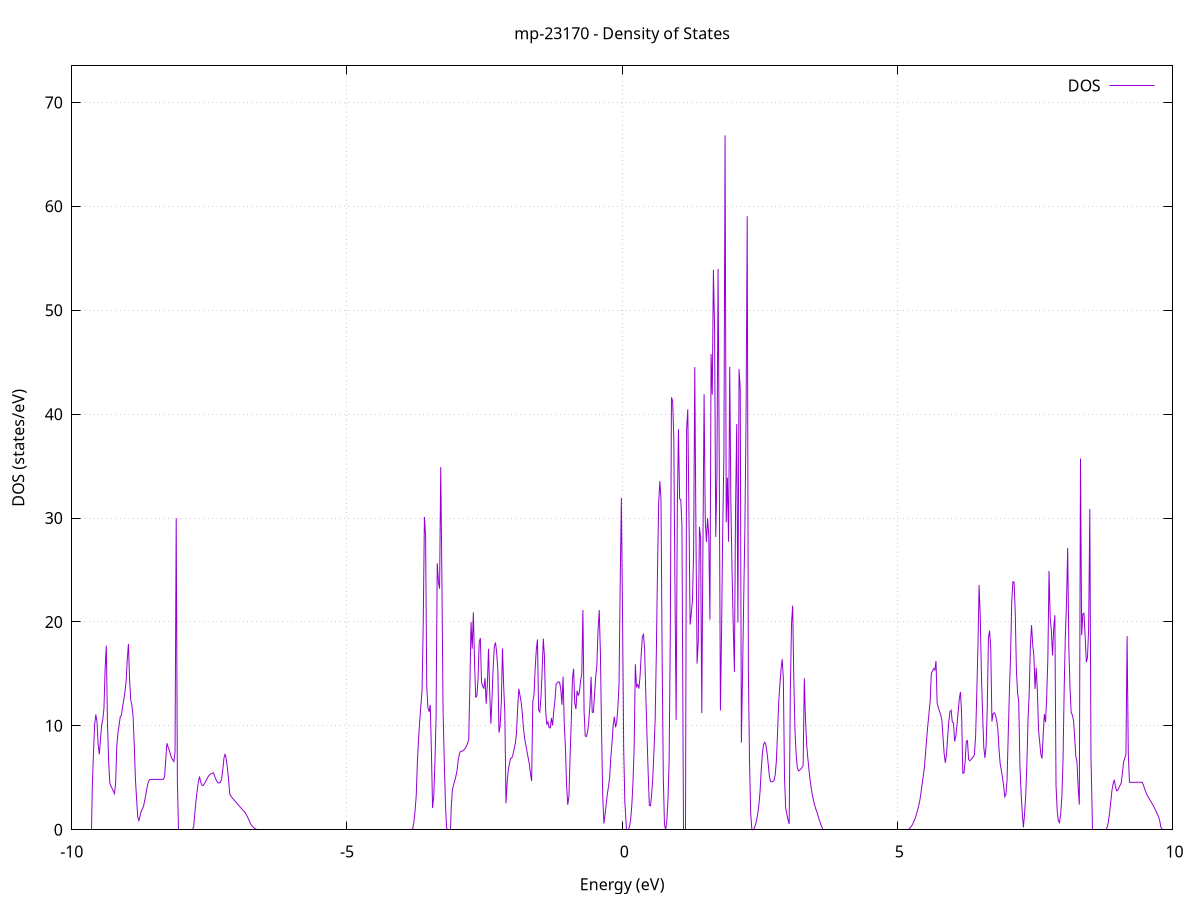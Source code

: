 set title 'mp-23170 - Density of States'
set xlabel 'Energy (eV)'
set ylabel 'DOS (states/eV)'
set grid
set xrange [-10:10]
set yrange [0:73.517]
set xzeroaxis lt -1
set terminal png size 800,600
set output 'mp-23170_dos_gnuplot.png'
plot '-' using 1:2 with lines title 'DOS'
-19.155600 0.000000
-19.134400 0.000000
-19.113200 0.000000
-19.092100 0.000000
-19.070900 0.000000
-19.049700 0.000000
-19.028500 0.000000
-19.007400 0.000000
-18.986200 0.000000
-18.965000 0.000000
-18.943800 0.000000
-18.922700 0.000000
-18.901500 0.000000
-18.880300 0.000000
-18.859200 0.000000
-18.838000 0.000000
-18.816800 0.000000
-18.795600 0.000000
-18.774500 0.000000
-18.753300 0.000000
-18.732100 0.000000
-18.710900 0.000000
-18.689800 0.000000
-18.668600 0.000000
-18.647400 0.000000
-18.626200 0.000000
-18.605100 0.000000
-18.583900 0.000000
-18.562700 0.000000
-18.541500 0.000000
-18.520400 0.000000
-18.499200 0.000000
-18.478000 0.000000
-18.456800 0.000000
-18.435700 0.000000
-18.414500 0.000000
-18.393300 0.000000
-18.372200 0.000000
-18.351000 0.000000
-18.329800 0.000000
-18.308600 0.000000
-18.287500 0.000000
-18.266300 0.000000
-18.245100 0.000000
-18.223900 0.000000
-18.202800 0.000000
-18.181600 0.000000
-18.160400 0.000000
-18.139200 0.000000
-18.118100 0.000000
-18.096900 0.000000
-18.075700 0.000000
-18.054500 0.000000
-18.033400 0.000000
-18.012200 0.000000
-17.991000 0.000000
-17.969800 0.000000
-17.948700 0.000000
-17.927500 0.000000
-17.906300 0.000000
-17.885100 0.000000
-17.864000 0.000000
-17.842800 0.000000
-17.821600 0.000000
-17.800500 0.000000
-17.779300 0.000000
-17.758100 0.000000
-17.736900 0.000000
-17.715800 0.000000
-17.694600 0.000000
-17.673400 0.000000
-17.652200 0.000000
-17.631100 0.000000
-17.609900 0.000000
-17.588700 0.000000
-17.567500 0.000000
-17.546400 0.000000
-17.525200 0.000000
-17.504000 0.000000
-17.482800 0.000000
-17.461700 0.000000
-17.440500 0.000000
-17.419300 0.000000
-17.398100 0.000000
-17.377000 0.000000
-17.355800 0.000000
-17.334600 0.000000
-17.313500 0.000000
-17.292300 0.000000
-17.271100 0.000000
-17.249900 0.000000
-17.228800 0.005100
-17.207600 0.728700
-17.186400 2.667600
-17.165200 6.157800
-17.144100 8.959600
-17.122900 11.165900
-17.101700 17.188000
-17.080500 20.614500
-17.059400 19.734300
-17.038200 21.020500
-17.017000 21.642400
-16.995800 18.885400
-16.974700 17.108200
-16.953500 14.864100
-16.932300 7.789000
-16.911100 0.000000
-16.890000 0.322000
-16.868800 6.120900
-16.847600 15.684900
-16.826400 11.981200
-16.805300 14.240600
-16.784100 17.369000
-16.762900 19.397500
-16.741800 29.722600
-16.720600 20.229300
-16.699400 16.485400
-16.678200 14.038400
-16.657100 11.126900
-16.635900 7.301400
-16.614700 3.598600
-16.593500 0.544100
-16.572400 0.000000
-16.551200 0.000000
-16.530000 0.000000
-16.508800 0.000000
-16.487700 0.000000
-16.466500 0.000000
-16.445300 0.000000
-16.424100 0.000000
-16.403000 0.000000
-16.381800 0.000000
-16.360600 0.000000
-16.339400 0.000000
-16.318300 0.000000
-16.297100 0.000000
-16.275900 0.000000
-16.254800 0.000000
-16.233600 0.000000
-16.212400 0.000000
-16.191200 0.000000
-16.170100 0.000000
-16.148900 0.000000
-16.127700 0.000000
-16.106500 0.000000
-16.085400 0.000000
-16.064200 0.000000
-16.043000 0.000000
-16.021800 0.000000
-16.000700 0.000000
-15.979500 0.000000
-15.958300 0.000000
-15.937100 0.000000
-15.916000 0.000000
-15.894800 1.993700
-15.873600 9.829900
-15.852400 12.937700
-15.831300 14.563500
-15.810100 16.438500
-15.788900 18.419500
-15.767800 20.143600
-15.746600 42.272600
-15.725400 16.391000
-15.704200 11.963400
-15.683100 10.829800
-15.661900 7.683600
-15.640700 1.196300
-15.619500 0.000000
-15.598400 0.000000
-15.577200 1.002300
-15.556000 10.057400
-15.534800 16.676300
-15.513700 14.180700
-15.492500 15.466300
-15.471300 15.937000
-15.450100 15.512300
-15.429000 15.932800
-15.407800 21.995400
-15.386600 12.914000
-15.365400 10.191900
-15.344300 9.419800
-15.323100 8.649200
-15.301900 7.879900
-15.280700 6.698700
-15.259600 5.238500
-15.238400 3.105800
-15.217200 0.000000
-15.196100 0.000000
-15.174900 0.000000
-15.153700 0.000000
-15.132500 0.000000
-15.111400 0.000000
-15.090200 0.000000
-15.069000 0.000000
-15.047800 0.000000
-15.026700 0.000000
-15.005500 0.000000
-14.984300 0.000000
-14.963100 0.000000
-14.942000 0.000000
-14.920800 0.000000
-14.899600 0.000000
-14.878400 0.000000
-14.857300 0.000000
-14.836100 0.000000
-14.814900 0.000000
-14.793700 0.024800
-14.772600 2.036000
-14.751400 8.907600
-14.730200 14.178100
-14.709100 16.213700
-14.687900 18.720400
-14.666700 21.827500
-14.645500 31.791700
-14.624400 33.794500
-14.603200 35.150100
-14.582000 24.695200
-14.560800 40.360100
-14.539700 45.640500
-14.518500 40.329900
-14.497300 36.654300
-14.476100 1.335600
-14.455000 35.326900
-14.433800 24.037200
-14.412600 33.170800
-14.391400 49.402400
-14.370300 54.677600
-14.349100 45.470100
-14.327900 48.509100
-14.306700 31.305900
-14.285600 23.870800
-14.264400 11.943800
-14.243200 6.086900
-14.222000 2.161100
-14.200900 0.033500
-14.179700 0.000000
-14.158500 0.000000
-14.137400 0.000000
-14.116200 0.000000
-14.095000 0.000000
-14.073800 0.000000
-14.052700 0.000000
-14.031500 0.000000
-14.010300 0.000000
-13.989100 0.000000
-13.968000 0.000000
-13.946800 0.000000
-13.925600 0.000000
-13.904400 0.000000
-13.883300 0.000000
-13.862100 0.000000
-13.840900 0.000000
-13.819700 0.000000
-13.798600 0.000000
-13.777400 0.000000
-13.756200 0.000000
-13.735000 0.000000
-13.713900 0.000000
-13.692700 0.000000
-13.671500 0.000000
-13.650400 0.000000
-13.629200 0.000000
-13.608000 0.000000
-13.586800 0.000000
-13.565700 0.000000
-13.544500 0.000000
-13.523300 0.000000
-13.502100 0.000000
-13.481000 0.000000
-13.459800 0.000000
-13.438600 0.000000
-13.417400 0.000000
-13.396300 0.000000
-13.375100 0.000000
-13.353900 0.000000
-13.332700 0.000000
-13.311600 0.000000
-13.290400 0.000000
-13.269200 0.000000
-13.248000 0.000000
-13.226900 0.000000
-13.205700 0.000000
-13.184500 0.000000
-13.163400 0.000000
-13.142200 0.000000
-13.121000 0.000000
-13.099800 0.000000
-13.078700 0.000000
-13.057500 0.000000
-13.036300 0.000000
-13.015100 0.000000
-12.994000 0.000000
-12.972800 0.000000
-12.951600 0.000000
-12.930400 0.000000
-12.909300 0.000000
-12.888100 0.000000
-12.866900 0.000000
-12.845700 0.000000
-12.824600 0.000000
-12.803400 0.000000
-12.782200 0.000000
-12.761000 0.000000
-12.739900 0.000000
-12.718700 0.000000
-12.697500 0.000000
-12.676300 0.000000
-12.655200 0.000000
-12.634000 0.000000
-12.612800 0.000000
-12.591700 0.000000
-12.570500 0.000000
-12.549300 0.000000
-12.528100 0.000000
-12.507000 0.000000
-12.485800 0.000000
-12.464600 0.000000
-12.443400 0.000000
-12.422300 0.000000
-12.401100 0.000000
-12.379900 0.000000
-12.358700 0.000000
-12.337600 0.000000
-12.316400 0.000000
-12.295200 0.000000
-12.274000 0.000000
-12.252900 0.000000
-12.231700 0.000000
-12.210500 0.000000
-12.189300 0.000000
-12.168200 0.000000
-12.147000 0.000000
-12.125800 0.000000
-12.104700 0.000000
-12.083500 0.000000
-12.062300 0.000000
-12.041100 0.000000
-12.020000 0.000000
-11.998800 0.000000
-11.977600 0.000000
-11.956400 0.000000
-11.935300 0.000000
-11.914100 0.000000
-11.892900 0.000000
-11.871700 0.000000
-11.850600 0.000000
-11.829400 0.000000
-11.808200 0.000000
-11.787000 0.000000
-11.765900 0.000000
-11.744700 0.000000
-11.723500 0.000000
-11.702300 0.000000
-11.681200 0.000000
-11.660000 0.000000
-11.638800 0.000000
-11.617600 0.000000
-11.596500 0.000000
-11.575300 0.000000
-11.554100 0.000000
-11.533000 0.000000
-11.511800 0.000000
-11.490600 0.000000
-11.469400 0.000000
-11.448300 0.000000
-11.427100 0.000000
-11.405900 0.000000
-11.384700 0.000000
-11.363600 0.000000
-11.342400 0.000000
-11.321200 0.000000
-11.300000 0.000000
-11.278900 0.000000
-11.257700 0.000000
-11.236500 0.000000
-11.215300 0.000000
-11.194200 0.000000
-11.173000 0.000000
-11.151800 0.000000
-11.130600 0.000000
-11.109500 0.000000
-11.088300 0.000000
-11.067100 0.000000
-11.046000 0.000000
-11.024800 0.000000
-11.003600 0.000000
-10.982400 0.000000
-10.961300 0.000000
-10.940100 0.000000
-10.918900 0.000000
-10.897700 0.000000
-10.876600 0.000000
-10.855400 0.000000
-10.834200 0.000000
-10.813000 0.000000
-10.791900 0.000000
-10.770700 0.000000
-10.749500 0.000000
-10.728300 0.000000
-10.707200 0.000000
-10.686000 0.000000
-10.664800 0.000000
-10.643600 0.000000
-10.622500 0.000000
-10.601300 0.000000
-10.580100 0.000000
-10.559000 0.000000
-10.537800 0.000000
-10.516600 0.000000
-10.495400 0.000000
-10.474300 0.000000
-10.453100 0.000000
-10.431900 0.000000
-10.410700 0.000000
-10.389600 0.000000
-10.368400 0.000000
-10.347200 0.000000
-10.326000 0.000000
-10.304900 0.000000
-10.283700 0.000000
-10.262500 0.000000
-10.241300 0.000000
-10.220200 0.000000
-10.199000 0.000000
-10.177800 0.000000
-10.156600 0.000000
-10.135500 0.000000
-10.114300 0.000000
-10.093100 0.000000
-10.071900 0.000000
-10.050800 0.000000
-10.029600 0.000000
-10.008400 0.000000
-9.987300 0.000000
-9.966100 0.000000
-9.944900 0.000000
-9.923700 0.000000
-9.902600 0.000000
-9.881400 0.000000
-9.860200 0.000000
-9.839000 0.000000
-9.817900 0.000000
-9.796700 0.000000
-9.775500 0.000000
-9.754300 0.000000
-9.733200 0.000000
-9.712000 0.000000
-9.690800 0.000000
-9.669600 0.000000
-9.648500 0.000000
-9.627300 4.116900
-9.606100 7.413000
-9.584900 10.102700
-9.563800 11.092200
-9.542600 10.440900
-9.521400 8.242000
-9.500300 7.256500
-9.479100 8.663600
-9.457900 10.085900
-9.436700 10.594000
-9.415600 11.702400
-9.394400 15.508000
-9.373200 17.724500
-9.352000 10.289500
-9.330900 6.647300
-9.309700 4.542700
-9.288500 4.205100
-9.267300 3.965400
-9.246200 3.725500
-9.225000 3.485100
-9.203800 4.440600
-9.182600 8.038700
-9.161500 9.328400
-9.140300 10.076200
-9.119100 10.866400
-9.097900 11.031200
-9.076800 11.865300
-9.055600 12.492000
-9.034400 13.269000
-9.013200 14.253200
-8.992100 16.366700
-8.970900 17.885700
-8.949700 14.444000
-8.928600 12.482700
-8.907400 11.963500
-8.886200 10.896500
-8.865000 8.130500
-8.843900 4.865500
-8.822700 2.954700
-8.801500 1.221500
-8.780300 0.873400
-8.759200 1.342700
-8.738000 1.788900
-8.716800 2.013300
-8.695600 2.292200
-8.674500 2.826200
-8.653300 3.432200
-8.632100 4.073400
-8.610900 4.578400
-8.589800 4.806400
-8.568600 4.845400
-8.547400 4.846200
-8.526200 4.847000
-8.505100 4.847700
-8.483900 4.848600
-8.462700 4.849400
-8.441600 4.850300
-8.420400 4.851100
-8.399200 4.852000
-8.378000 4.853000
-8.356900 4.853900
-8.335700 4.854900
-8.314500 5.082200
-8.293300 6.694100
-8.272200 8.327400
-8.251000 7.977100
-8.229800 7.657600
-8.208600 7.302300
-8.187500 6.903400
-8.166300 6.747900
-8.145100 6.569600
-8.123900 7.505700
-8.102800 29.978100
-8.081600 4.716400
-8.060400 0.000000
-8.039200 0.000000
-8.018100 0.000000
-7.996900 0.000000
-7.975700 0.000000
-7.954600 0.000000
-7.933400 0.000000
-7.912200 0.000000
-7.891000 0.000000
-7.869900 0.000000
-7.848700 0.000000
-7.827500 0.000000
-7.806300 0.000000
-7.785200 0.307200
-7.764000 1.657100
-7.742800 2.819800
-7.721600 3.795000
-7.700500 4.583000
-7.679300 5.120200
-7.658100 4.603100
-7.636900 4.311800
-7.615800 4.246200
-7.594600 4.397000
-7.573400 4.608400
-7.552200 4.824800
-7.531100 5.036900
-7.509900 5.205900
-7.488700 5.327900
-7.467500 5.402800
-7.446400 5.430600
-7.425200 5.489200
-7.404000 5.145300
-7.382900 4.862400
-7.361700 4.640500
-7.340500 4.495600
-7.319300 4.526800
-7.298200 4.561900
-7.277000 4.905100
-7.255800 5.817500
-7.234600 6.929600
-7.213500 7.299300
-7.192300 6.751300
-7.171100 5.894100
-7.149900 4.727700
-7.128800 3.424900
-7.107600 3.233400
-7.086400 3.082800
-7.065200 2.950700
-7.044100 2.819200
-7.022900 2.688300
-7.001700 2.558000
-6.980500 2.428400
-6.959400 2.299300
-6.938200 2.170900
-6.917000 2.043100
-6.895900 1.915900
-6.874700 1.789400
-6.853500 1.663400
-6.832300 1.482200
-6.811200 1.275400
-6.790000 1.046100
-6.768800 0.794400
-6.747600 0.529000
-6.726500 0.385900
-6.705300 0.265300
-6.684100 0.167300
-6.662900 0.091700
-6.641800 0.038700
-6.620600 0.008200
-6.599400 0.000000
-6.578200 0.000000
-6.557100 0.000000
-6.535900 0.000000
-6.514700 0.000000
-6.493500 0.000000
-6.472400 0.000000
-6.451200 0.000000
-6.430000 0.000000
-6.408800 0.000000
-6.387700 0.000000
-6.366500 0.000000
-6.345300 0.000000
-6.324200 0.000000
-6.303000 0.000000
-6.281800 0.000000
-6.260600 0.000000
-6.239500 0.000000
-6.218300 0.000000
-6.197100 0.000000
-6.175900 0.000000
-6.154800 0.000000
-6.133600 0.000000
-6.112400 0.000000
-6.091200 0.000000
-6.070100 0.000000
-6.048900 0.000000
-6.027700 0.000000
-6.006500 0.000000
-5.985400 0.000000
-5.964200 0.000000
-5.943000 0.000000
-5.921800 0.000000
-5.900700 0.000000
-5.879500 0.000000
-5.858300 0.000000
-5.837200 0.000000
-5.816000 0.000000
-5.794800 0.000000
-5.773600 0.000000
-5.752500 0.000000
-5.731300 0.000000
-5.710100 0.000000
-5.688900 0.000000
-5.667800 0.000000
-5.646600 0.000000
-5.625400 0.000000
-5.604200 0.000000
-5.583100 0.000000
-5.561900 0.000000
-5.540700 0.000000
-5.519500 0.000000
-5.498400 0.000000
-5.477200 0.000000
-5.456000 0.000000
-5.434800 0.000000
-5.413700 0.000000
-5.392500 0.000000
-5.371300 0.000000
-5.350200 0.000000
-5.329000 0.000000
-5.307800 0.000000
-5.286600 0.000000
-5.265500 0.000000
-5.244300 0.000000
-5.223100 0.000000
-5.201900 0.000000
-5.180800 0.000000
-5.159600 0.000000
-5.138400 0.000000
-5.117200 0.000000
-5.096100 0.000000
-5.074900 0.000000
-5.053700 0.000000
-5.032500 0.000000
-5.011400 0.000000
-4.990200 0.000000
-4.969000 0.000000
-4.947800 0.000000
-4.926700 0.000000
-4.905500 0.000000
-4.884300 0.000000
-4.863100 0.000000
-4.842000 0.000000
-4.820800 0.000000
-4.799600 0.000000
-4.778500 0.000000
-4.757300 0.000000
-4.736100 0.000000
-4.714900 0.000000
-4.693800 0.000000
-4.672600 0.000000
-4.651400 0.000000
-4.630200 0.000000
-4.609100 0.000000
-4.587900 0.000000
-4.566700 0.000000
-4.545500 0.000000
-4.524400 0.000000
-4.503200 0.000000
-4.482000 0.000000
-4.460800 0.000000
-4.439700 0.000000
-4.418500 0.000000
-4.397300 0.000000
-4.376100 0.000000
-4.355000 0.000000
-4.333800 0.000000
-4.312600 0.000000
-4.291500 0.000000
-4.270300 0.000000
-4.249100 0.000000
-4.227900 0.000000
-4.206800 0.000000
-4.185600 0.000000
-4.164400 0.000000
-4.143200 0.000000
-4.122100 0.000000
-4.100900 0.000000
-4.079700 0.000000
-4.058500 0.000000
-4.037400 0.000000
-4.016200 0.000000
-3.995000 0.000000
-3.973800 0.000000
-3.952700 0.000000
-3.931500 0.000000
-3.910300 0.000000
-3.889100 0.000000
-3.868000 0.000000
-3.846800 0.000000
-3.825600 0.000000
-3.804400 0.099400
-3.783300 0.786400
-3.762100 1.866700
-3.740900 3.327200
-3.719800 6.603800
-3.698600 8.791800
-3.677400 10.516200
-3.656200 11.991100
-3.635100 13.527300
-3.613900 19.991400
-3.592700 30.107400
-3.571500 28.298200
-3.550400 13.741800
-3.529200 11.740200
-3.508000 11.356200
-3.486800 12.023700
-3.465700 7.471100
-3.444500 2.102600
-3.423300 3.191800
-3.402100 6.394300
-3.381000 10.889600
-3.359800 25.649100
-3.338600 23.883900
-3.317400 23.198300
-3.296300 34.909400
-3.275100 24.104800
-3.253900 11.426400
-3.232800 6.779500
-3.211600 2.675200
-3.190400 0.189400
-3.169200 0.000000
-3.148100 0.000000
-3.126900 0.000000
-3.105700 2.123700
-3.084500 3.871700
-3.063400 4.299300
-3.042200 4.725400
-3.021000 5.150000
-2.999800 5.718700
-2.978700 6.686500
-2.957500 7.316000
-2.936300 7.550500
-2.915100 7.551300
-2.894000 7.596800
-2.872800 7.693700
-2.851600 7.842000
-2.830400 8.041900
-2.809300 8.293300
-2.788100 8.673000
-2.766900 13.804000
-2.745800 19.993300
-2.724600 17.422700
-2.703400 20.923500
-2.682200 16.117300
-2.661100 12.765300
-2.639900 12.860600
-2.618700 14.461400
-2.597500 18.068800
-2.576400 18.453600
-2.555200 14.220500
-2.534000 13.803500
-2.512800 13.625400
-2.491700 14.598200
-2.470500 12.134300
-2.449300 13.959100
-2.428100 17.410800
-2.407000 13.251500
-2.385800 10.213900
-2.364600 12.593600
-2.343400 15.661100
-2.322300 17.662200
-2.301100 18.023000
-2.279900 17.012300
-2.258700 15.365500
-2.237600 9.354600
-2.216400 10.006700
-2.195200 12.291200
-2.174100 17.456700
-2.152900 13.848700
-2.131700 11.247500
-2.110500 2.536000
-2.089400 4.549100
-2.068200 5.797800
-2.047000 6.392000
-2.025800 6.867700
-2.004700 6.907500
-1.983500 7.238100
-1.962300 7.780700
-1.941100 8.304100
-1.920000 9.310300
-1.898800 11.684200
-1.877600 13.557900
-1.856400 12.931200
-1.835300 12.298900
-1.814100 11.246100
-1.792900 9.750700
-1.771700 8.808500
-1.750600 8.163500
-1.729400 7.548500
-1.708200 6.941800
-1.687100 6.343400
-1.665900 5.411200
-1.644700 4.685100
-1.623500 12.316900
-1.602400 12.917500
-1.581200 15.446700
-1.560000 17.307000
-1.538800 18.309100
-1.517700 11.517500
-1.496500 11.335100
-1.475300 12.720100
-1.454100 15.223900
-1.433000 18.403500
-1.411800 16.708900
-1.390600 11.550700
-1.369400 10.134800
-1.348300 10.375600
-1.327100 9.841100
-1.305900 9.802300
-1.284700 10.751800
-1.263600 10.036300
-1.242400 11.398200
-1.221200 12.422700
-1.200000 14.005300
-1.178900 14.144200
-1.157700 14.235700
-1.136500 14.203700
-1.115400 13.535600
-1.094200 12.031500
-1.073000 14.737900
-1.051800 10.166800
-1.030700 7.882700
-1.009500 4.278900
-0.988300 2.398700
-0.967100 3.202600
-0.946000 7.047300
-0.924800 10.400100
-0.903600 14.485800
-0.882400 15.494800
-0.861300 12.205700
-0.840100 11.616400
-0.818900 13.382800
-0.797700 12.947400
-0.776600 13.189100
-0.755400 14.342100
-0.734200 14.939200
-0.713000 21.152000
-0.691900 11.424700
-0.670700 9.034500
-0.649500 8.974000
-0.628400 9.408800
-0.607200 10.338900
-0.586000 11.934600
-0.564800 14.720100
-0.543700 11.314300
-0.522500 11.297700
-0.501300 13.015200
-0.480100 14.724200
-0.459000 15.829200
-0.437800 19.225100
-0.416600 21.143000
-0.395400 17.145100
-0.374300 9.517500
-0.353100 3.265600
-0.331900 0.604900
-0.310700 1.454300
-0.289600 2.486500
-0.268400 3.444300
-0.247200 4.208000
-0.226000 5.099700
-0.204900 7.061500
-0.183700 8.403400
-0.162500 10.070700
-0.141400 10.879600
-0.120200 9.861800
-0.099000 10.368900
-0.077800 11.712900
-0.056700 14.041300
-0.035500 23.581000
-0.014300 31.946000
0.006900 20.840100
0.028000 7.796400
0.049200 2.659100
0.070400 0.000000
0.091600 0.000000
0.112700 0.012800
0.133900 0.304800
0.155100 0.999600
0.176300 2.402400
0.197400 4.624300
0.218600 8.039400
0.239800 15.924200
0.261000 13.779600
0.282100 13.974100
0.303300 13.589300
0.324500 14.689400
0.345700 16.801000
0.366800 18.594000
0.388000 18.803100
0.409200 17.272800
0.430300 12.972800
0.451500 9.091100
0.472700 5.498900
0.493900 2.345800
0.515000 2.302400
0.536200 3.426700
0.557400 5.069600
0.578600 7.562700
0.599700 10.554500
0.620900 16.964400
0.642100 24.827000
0.663300 31.377600
0.684400 33.546700
0.705600 31.857800
0.726800 16.661800
0.748000 4.977400
0.769100 0.511900
0.790300 0.000000
0.811500 0.814300
0.832700 2.852200
0.853800 6.698400
0.875000 18.837300
0.896200 41.605200
0.917300 41.298600
0.938500 37.718800
0.959700 23.331300
0.980900 10.572700
1.002000 30.693200
1.023200 38.551000
1.044400 31.850800
1.065600 31.777900
1.086700 29.238900
1.107900 0.000000
1.129100 0.000000
1.150300 0.000000
1.171400 38.535200
1.192600 40.460600
1.213800 30.375600
1.235000 19.749700
1.256100 20.807300
1.277300 22.040900
1.298500 26.711000
1.319700 44.526700
1.340800 28.618500
1.362000 15.989400
1.383200 18.069600
1.404400 29.161800
1.425500 28.112500
1.446700 11.228400
1.467900 27.276800
1.489000 41.923100
1.510200 29.901300
1.531400 27.691500
1.552600 29.990000
1.573700 28.303100
1.594900 20.235800
1.616100 45.784100
1.637300 41.880000
1.658400 53.896800
1.679600 48.234600
1.700800 28.178200
1.722000 34.121300
1.743100 53.974600
1.764300 35.587600
1.785500 11.483800
1.806700 19.180000
1.827800 29.062100
1.849000 35.913400
1.870200 66.833900
1.891400 29.592900
1.912500 33.894200
1.933700 27.719900
1.954900 44.555300
1.976000 31.252600
1.997200 24.840600
2.018400 19.680700
2.039600 15.193200
2.060700 31.068400
2.081900 39.042100
2.103100 19.937700
2.124300 44.328300
2.145400 42.548000
2.166600 8.383500
2.187800 15.030700
2.209000 22.249800
2.230100 28.914600
2.251300 39.627300
2.272500 59.046300
2.293700 15.154500
2.314800 6.453000
2.336000 1.569800
2.357200 0.000000
2.378400 0.008200
2.399500 0.140400
2.420700 0.434300
2.441900 0.889900
2.463000 1.507300
2.484200 2.362100
2.505400 3.651200
2.526600 5.678300
2.547700 7.277600
2.568900 8.176500
2.590100 8.424900
2.611300 8.189600
2.632400 7.425500
2.653600 6.361000
2.674800 5.195500
2.696000 4.636100
2.717100 4.603400
2.738300 4.651000
2.759500 4.761500
2.780700 5.262600
2.801800 6.601700
2.823000 9.243900
2.844200 12.233900
2.865400 13.919100
2.886500 15.408600
2.907700 16.423600
2.928900 14.560700
2.950100 5.040900
2.971200 2.106000
2.992400 1.478500
3.013600 0.961600
3.034700 0.555500
3.055900 13.319900
3.077100 19.786000
3.098300 21.563600
3.119400 14.404600
3.140600 9.481000
3.161800 7.241800
3.183000 5.981500
3.204100 5.669000
3.225300 5.733300
3.246500 5.841700
3.267700 5.994200
3.288800 6.187500
3.310000 14.580500
3.331200 10.634900
3.352400 8.225200
3.373500 6.913700
3.394700 5.777400
3.415900 4.789500
3.437100 3.953200
3.458200 3.292200
3.479400 2.774900
3.500600 2.328200
3.521700 1.950100
3.542900 1.640400
3.564100 1.251900
3.585300 0.889200
3.606400 0.561700
3.627600 0.269400
3.648800 0.012400
3.670000 0.000000
3.691100 0.000000
3.712300 0.000000
3.733500 0.000000
3.754700 0.000000
3.775800 0.000000
3.797000 0.000000
3.818200 0.000000
3.839400 0.000000
3.860500 0.000000
3.881700 0.000000
3.902900 0.000000
3.924100 0.000000
3.945200 0.000000
3.966400 0.000000
3.987600 0.000000
4.008800 0.000000
4.029900 0.000000
4.051100 0.000000
4.072300 0.000000
4.093400 0.000000
4.114600 0.000000
4.135800 0.000000
4.157000 0.000000
4.178100 0.000000
4.199300 0.000000
4.220500 0.000000
4.241700 0.000000
4.262800 0.000000
4.284000 0.000000
4.305200 0.000000
4.326400 0.000000
4.347500 0.000000
4.368700 0.000000
4.389900 0.000000
4.411100 0.000000
4.432200 0.000000
4.453400 0.000000
4.474600 0.000000
4.495800 0.000000
4.516900 0.000000
4.538100 0.000000
4.559300 0.000000
4.580400 0.000000
4.601600 0.000000
4.622800 0.000000
4.644000 0.000000
4.665100 0.000000
4.686300 0.000000
4.707500 0.000000
4.728700 0.000000
4.749800 0.000000
4.771000 0.000000
4.792200 0.000000
4.813400 0.000000
4.834500 0.000000
4.855700 0.000000
4.876900 0.000000
4.898100 0.000000
4.919200 0.000000
4.940400 0.000000
4.961600 0.000000
4.982800 0.000000
5.003900 0.000000
5.025100 0.000000
5.046300 0.000000
5.067400 0.000000
5.088600 0.000000
5.109800 0.000000
5.131000 0.000000
5.152100 0.000000
5.173300 0.000100
5.194500 0.024200
5.215700 0.091300
5.236800 0.201400
5.258000 0.354600
5.279200 0.550800
5.300400 0.790100
5.321500 1.076800
5.342700 1.414000
5.363900 1.801700
5.385100 2.242200
5.406200 2.747400
5.427400 3.453500
5.448600 4.309500
5.469800 5.139000
5.490900 5.934800
5.512100 7.344300
5.533300 8.759400
5.554500 10.090200
5.575600 11.225600
5.596800 12.424100
5.618000 15.069600
5.639100 15.268700
5.660300 15.505900
5.681500 15.384000
5.702700 16.239300
5.723800 12.183800
5.745000 11.794200
5.766200 11.391400
5.787400 11.074000
5.808500 10.616300
5.829700 8.947500
5.850900 7.317600
5.872100 6.445900
5.893200 7.207600
5.914400 8.912600
5.935600 10.382900
5.956800 11.374500
5.977900 11.502700
5.999100 10.360400
6.020300 10.295800
6.041500 8.499000
6.062600 9.004600
6.083800 10.035800
6.105000 11.332400
6.126100 12.606500
6.147300 13.268300
6.168500 11.073700
6.189700 5.447700
6.210800 5.455700
6.232000 6.542100
6.253200 8.536000
6.274400 8.580800
6.295500 6.772600
6.316700 6.646800
6.337900 6.738700
6.359100 6.889900
6.380200 7.017600
6.401400 7.245400
6.422600 9.016500
6.443800 13.123000
6.464900 17.648200
6.486100 23.553300
6.507300 20.390600
6.528500 14.826500
6.549600 11.152600
6.570800 7.956700
6.592000 6.909100
6.613200 8.080600
6.634300 11.765000
6.655500 18.499600
6.676700 19.159100
6.697800 17.422100
6.719000 10.416600
6.740200 11.176800
6.761400 11.262000
6.782500 11.060900
6.803700 10.573400
6.824900 9.799700
6.846100 7.910600
6.867200 6.416000
6.888400 5.779700
6.909600 5.079600
6.930800 4.282500
6.951900 3.194400
6.973100 3.405600
6.994300 4.826200
7.015500 9.216900
7.036600 13.310000
7.057800 16.788200
7.079000 21.956900
7.100200 23.874000
7.121300 23.833200
7.142500 20.914600
7.163700 15.401700
7.184800 13.218000
7.206000 12.292500
7.227200 6.232500
7.248400 3.597200
7.269500 1.720100
7.290700 0.225200
7.311900 1.482900
7.333100 3.328700
7.354200 6.371100
7.375400 10.699400
7.396600 13.199800
7.417800 17.760400
7.438900 19.689000
7.460100 17.801800
7.481300 16.710400
7.502500 13.548000
7.523600 15.593900
7.544800 13.377100
7.566000 9.580700
7.587200 8.416700
7.608300 7.266400
7.629500 6.850300
7.650700 9.170300
7.671800 11.129300
7.693000 10.360400
7.714200 12.780600
7.735400 16.490500
7.756500 24.915900
7.777700 20.385100
7.798900 19.153500
7.820100 16.785300
7.841200 19.358400
7.862400 20.648300
7.883600 4.262700
7.904800 1.868900
7.925900 0.842400
7.947100 0.684800
7.968300 1.544400
7.989500 3.108900
8.010600 6.657400
8.031800 13.553000
8.053000 18.717800
8.074200 21.821300
8.095300 27.123400
8.116500 17.548100
8.137700 13.617100
8.158900 11.279800
8.180000 11.052700
8.201200 10.539600
8.222400 8.907000
8.243500 7.075400
8.264700 6.503200
8.285900 4.019500
8.307100 2.421400
8.328200 35.729100
8.349400 18.733200
8.370600 20.788400
8.391800 20.830900
8.412900 18.619400
8.434100 16.137700
8.455300 16.577100
8.476500 19.384900
8.497600 30.871000
8.518800 6.940800
8.540000 0.000000
8.561200 0.000000
8.582300 0.000000
8.603500 0.000000
8.624700 0.000000
8.645900 0.000000
8.667000 0.000000
8.688200 0.000000
8.709400 0.000000
8.730500 0.000000
8.751700 0.000000
8.772900 0.000000
8.794100 0.022400
8.815200 0.275500
8.836400 0.809900
8.857600 1.625700
8.878800 2.727000
8.899900 3.782900
8.921100 4.425400
8.942300 4.817400
8.963500 4.164800
8.984600 3.744400
9.005800 3.803500
9.027000 4.055600
9.048200 4.293400
9.069300 4.533200
9.090500 5.495900
9.111700 6.552500
9.132900 6.867700
9.154000 7.257100
9.175200 18.637500
9.196400 7.450900
9.217600 4.568800
9.238700 4.569400
9.259900 4.570100
9.281100 4.570700
9.302200 4.571400
9.323400 4.572000
9.344600 4.572700
9.365800 4.573300
9.386900 4.574000
9.408100 4.574700
9.429300 4.575400
9.450500 4.562900
9.471600 4.293600
9.492800 3.971100
9.514000 3.650400
9.535200 3.377300
9.556300 3.179200
9.577500 2.987300
9.598700 2.795800
9.619900 2.604600
9.641000 2.413900
9.662200 2.206700
9.683400 1.975800
9.704600 1.737500
9.725700 1.497900
9.746900 1.257000
9.768100 0.853900
9.789200 0.234000
9.810400 0.000000
9.831600 0.000000
9.852800 0.000000
9.873900 0.000000
9.895100 0.000000
9.916300 0.000000
9.937500 0.000000
9.958600 0.000000
9.979800 0.000000
10.001000 0.000000
10.022200 0.000000
10.043300 0.000000
10.064500 0.000000
10.085700 0.000000
10.106900 0.000000
10.128000 0.000000
10.149200 0.000000
10.170400 0.000000
10.191600 0.000000
10.212700 0.000000
10.233900 0.000000
10.255100 0.000000
10.276200 0.000000
10.297400 0.000000
10.318600 0.000000
10.339800 0.000000
10.360900 0.000000
10.382100 0.000000
10.403300 0.000000
10.424500 0.001800
10.445600 0.009600
10.466800 0.023500
10.488000 0.043500
10.509200 0.069700
10.530300 0.102000
10.551500 0.140400
10.572700 0.184900
10.593900 0.235500
10.615000 0.292300
10.636200 0.355200
10.657400 0.424200
10.678600 0.499300
10.699700 0.580600
10.720900 0.667900
10.742100 0.779900
10.763300 0.946500
10.784400 1.111200
10.805600 1.274100
10.826800 1.435100
10.847900 1.594300
10.869100 1.760200
10.890300 1.963600
10.911500 2.163300
10.932600 2.444300
10.953800 2.707400
10.975000 2.953000
10.996200 3.199000
11.017300 3.425100
11.038500 3.631500
11.059700 3.818100
11.080900 3.984900
11.102000 4.235200
11.123200 4.514700
11.144400 4.690900
11.165600 4.763800
11.186700 4.733400
11.207900 4.599700
11.229100 4.362600
11.250300 4.068000
11.271400 3.952200
11.292600 4.187900
11.313800 7.048100
11.334900 11.232600
11.356100 21.636700
11.377300 19.576500
11.398500 15.491400
11.419600 10.849100
11.440800 5.737600
11.462000 3.892400
11.483200 2.844600
11.504300 2.013300
11.525500 7.392700
11.546700 8.720200
11.567900 8.242600
11.589000 7.989900
11.610200 7.971000
11.631400 7.967000
11.652600 7.970700
11.673700 7.904100
11.694900 7.741100
11.716100 7.710500
11.737300 7.896100
11.758400 8.038700
11.779600 8.207600
11.800800 8.283500
11.822000 8.249300
11.843100 8.228200
11.864300 8.219000
11.885500 8.356400
11.906600 6.203600
11.927800 4.943000
11.949000 4.154400
11.970200 3.576000
11.991300 3.398300
12.012500 3.347000
12.033700 3.285300
12.054900 3.153100
12.076000 2.951900
12.097200 2.681700
12.118400 2.357700
12.139600 2.414300
12.160700 8.140500
12.181900 10.655400
12.203100 13.223500
12.224300 16.548600
12.245400 17.995900
12.266600 16.821900
12.287800 15.550300
12.309000 15.054600
12.330100 15.292200
12.351300 15.192800
12.372500 13.847300
12.393600 15.951800
12.414800 7.144300
12.436000 5.576000
12.457200 6.967000
12.478300 11.803400
12.499500 12.126900
12.520700 12.296000
12.541900 12.833300
12.563000 15.202700
12.584200 14.417200
12.605400 12.104600
12.626600 9.509200
12.647700 10.189900
12.668900 11.376400
12.690100 13.416200
12.711300 17.808000
12.732400 24.404700
12.753600 17.512300
12.774800 9.337800
12.796000 10.106100
12.817100 16.835700
12.838300 16.603400
12.859500 17.390400
12.880600 19.599000
12.901800 23.200400
12.923000 21.791200
12.944200 19.114900
12.965300 16.430800
12.986500 10.977300
13.007700 1.808500
13.028900 1.920600
13.050000 2.579400
13.071200 3.699300
13.092400 5.707600
13.113600 7.799900
13.134700 9.294100
13.155900 10.121400
13.177100 10.284100
13.198300 10.464600
13.219400 10.012300
13.240600 7.001200
13.261800 6.387700
13.283000 10.504200
13.304100 17.209000
13.325300 19.838900
13.346500 18.335100
13.367700 15.714700
13.388800 12.936900
13.410000 9.859900
13.431200 8.110900
13.452300 6.811600
13.473500 6.436900
13.494700 7.786300
13.515900 10.430900
13.537000 12.299300
13.558200 14.445300
13.579400 14.655100
13.600600 14.686900
13.621700 15.737300
13.642900 15.500800
13.664100 14.863900
13.685300 14.593400
13.706400 15.963100
13.727600 17.109000
13.748800 10.808900
13.770000 7.385500
13.791100 7.031600
13.812300 8.182900
13.833500 9.998000
13.854700 14.539900
13.875800 20.253100
13.897000 17.716000
13.918200 21.566400
13.939300 22.110400
13.960500 22.001700
13.981700 14.338200
14.002900 8.678200
14.024000 6.517600
14.045200 6.271300
14.066400 7.130300
14.087600 10.238700
14.108700 11.800900
14.129900 12.430000
14.151100 12.794200
14.172300 15.556400
14.193400 16.653300
14.214600 17.832300
14.235800 19.793100
14.257000 24.775500
14.278100 18.070500
14.299300 15.052500
14.320500 13.255800
14.341700 15.312300
14.362800 20.106700
14.384000 22.782300
14.405200 26.281800
14.426400 29.227100
14.447500 22.508600
14.468700 15.266400
14.489900 8.633000
14.511000 5.560700
14.532200 6.725800
14.553400 15.353600
14.574600 12.515100
14.595700 13.107800
14.616900 14.945400
14.638100 15.542600
14.659300 16.612000
14.680400 17.102100
14.701600 17.968500
14.722800 20.091700
14.744000 18.868900
14.765100 15.662700
14.786300 13.876700
14.807500 13.170000
14.828700 15.020000
14.849800 16.998200
14.871000 16.139800
14.892200 13.994700
14.913400 12.843400
14.934500 12.098700
14.955700 14.586300
14.976900 18.169200
14.998000 21.755400
15.019200 14.319600
15.040400 10.273000
15.061600 11.017800
15.082700 13.533600
15.103900 15.035600
15.125100 14.529600
15.146300 13.786800
15.167400 17.810200
15.188600 19.343500
15.209800 16.526300
15.231000 14.450700
15.252100 12.797800
15.273300 11.389000
15.294500 9.988500
15.315700 9.204100
15.336800 9.056600
15.358000 8.836300
15.379200 7.568700
15.400400 5.633800
15.421500 6.505600
15.442700 8.342800
15.463900 11.462900
15.485000 14.423100
15.506200 15.078800
15.527400 15.280900
15.548600 20.325100
15.569700 15.189400
15.590900 12.399900
15.612100 11.025400
15.633300 10.035600
15.654400 9.011600
15.675600 8.137200
15.696800 5.165800
15.718000 3.212100
15.739100 3.396100
15.760300 5.106600
15.781500 7.400400
15.802700 9.240800
15.823800 11.023500
15.845000 11.101400
15.866200 13.606500
15.887400 12.398800
15.908500 11.741000
15.929700 11.339600
15.950900 11.027500
15.972100 10.736700
15.993200 10.172200
16.014400 10.767300
16.035600 11.971900
16.056700 13.350400
16.077900 13.729600
16.099100 10.272700
16.120300 7.549800
16.141400 6.642500
16.162600 8.428800
16.183800 10.903800
16.205000 12.612300
16.226100 11.866100
16.247300 12.708400
16.268500 13.065100
16.289700 13.017400
16.310800 13.121200
16.332000 14.539800
16.353200 14.714200
16.374400 12.906100
16.395500 11.806300
16.416700 10.721600
16.437900 10.473200
16.459100 4.989300
16.480200 4.553200
16.501400 4.438600
16.522600 4.706100
16.543700 6.603000
16.564900 11.016300
16.586100 13.984600
16.607300 9.856700
16.628400 10.517600
16.649600 11.262900
16.670800 12.100900
16.692000 14.919300
16.713100 25.859000
16.734300 22.167500
16.755500 19.626300
16.776700 16.261600
16.797800 10.708700
16.819000 6.900700
16.840200 5.422900
16.861400 4.765800
16.882500 5.254000
16.903700 6.775100
16.924900 9.028500
16.946100 9.894800
16.967200 11.619800
16.988400 14.142000
17.009600 16.433500
17.030800 18.034400
17.051900 17.552700
17.073100 15.748800
17.094300 14.434300
17.115400 13.080600
17.136600 12.215000
17.157800 11.509600
17.179000 10.800600
17.200100 9.722900
17.221300 9.533800
17.242500 9.188400
17.263700 9.330300
17.284800 9.143200
17.306000 10.936400
17.327200 13.638800
17.348400 15.202100
17.369500 14.275900
17.390700 10.813900
17.411900 8.522100
17.433100 7.896200
17.454200 7.702000
17.475400 7.720200
17.496600 7.915000
17.517800 8.359900
17.538900 10.115300
17.560100 10.474500
17.581300 10.552600
17.602400 10.092300
17.623600 9.630800
17.644800 9.796900
17.666000 10.254800
17.687100 13.051800
17.708300 9.105600
17.729500 10.108800
17.750700 12.474300
17.771800 15.753400
17.793000 18.444800
17.814200 20.770800
17.835400 20.685700
17.856500 18.295600
17.877700 15.200700
17.898900 13.319900
17.920100 12.659700
17.941200 10.822200
17.962400 10.748700
17.983600 11.249800
18.004800 14.956000
18.025900 15.418000
18.047100 14.509100
18.068300 14.224200
18.089400 13.775600
18.110600 13.366600
18.131800 12.697500
18.153000 11.119400
18.174100 10.210100
18.195300 10.137500
18.216500 10.779700
18.237700 9.949700
18.258800 9.620200
18.280000 10.572100
18.301200 12.630000
18.322400 13.185500
18.343500 13.236600
18.364700 14.780900
18.385900 17.828000
18.407100 19.534200
18.428200 18.744100
18.449400 13.082100
18.470600 12.665000
18.491800 14.058100
18.512900 21.055600
18.534100 20.621800
18.555300 19.028900
18.576500 15.748400
18.597600 15.112300
18.618800 14.167700
18.640000 12.137800
18.661100 10.796600
18.682300 11.160700
18.703500 11.960100
18.724700 11.121300
18.745800 10.639000
18.767000 10.293200
18.788200 10.446700
18.809400 10.168900
18.830500 9.796200
18.851700 10.336700
18.872900 13.720500
18.894100 21.129100
18.915200 27.278300
18.936400 13.926400
18.957600 17.480900
18.978800 19.516300
18.999900 14.234400
19.021100 10.342500
19.042300 7.255700
19.063500 12.527500
19.084600 14.387900
19.105800 17.490600
19.127000 18.831900
19.148100 16.576400
19.169300 16.224900
19.190500 16.621900
19.211700 16.523600
19.232800 14.856700
19.254000 11.742100
19.275200 8.966100
19.296400 8.900500
19.317500 12.719600
19.338700 16.923400
19.359900 18.715900
19.381100 18.444000
19.402200 16.466500
19.423400 13.429300
19.444600 11.824500
19.465800 11.361000
19.486900 11.269900
19.508100 11.585200
19.529300 25.215200
19.550500 12.249300
19.571600 13.428200
19.592800 15.725800
19.614000 19.766500
19.635200 21.019700
19.656300 18.930700
19.677500 18.432900
19.698700 16.226400
19.719800 12.376700
19.741000 11.332000
19.762200 11.793600
19.783400 13.478100
19.804500 18.296000
19.825700 23.776000
19.846900 23.576200
19.868100 25.080100
19.889200 28.521000
19.910400 18.223700
19.931600 14.934100
19.952800 12.896500
19.973900 11.788400
19.995100 11.258000
20.016300 10.407900
20.037500 10.706100
20.058600 11.948000
20.079800 13.223200
20.101000 14.259300
20.122200 17.667200
20.143300 19.393600
20.164500 19.830000
20.185700 12.418800
20.206800 11.863400
20.228000 11.826900
20.249200 11.411600
20.270400 12.271500
20.291500 16.077200
20.312700 19.382000
20.333900 16.187200
20.355100 16.228600
20.376200 20.468200
20.397400 22.019800
20.418600 16.414400
20.439800 14.706900
20.460900 14.913300
20.482100 21.687200
20.503300 12.755300
20.524500 11.219100
20.545600 12.317500
20.566800 13.363000
20.588000 19.840900
20.609200 20.571900
20.630300 21.587000
20.651500 20.367400
20.672700 19.624500
20.693800 16.820800
20.715000 11.413400
20.736200 10.381100
20.757400 10.055500
20.778500 9.852100
20.799700 8.519400
20.820900 9.375500
20.842100 10.401700
20.863200 12.420900
20.884400 15.317600
20.905600 17.169300
20.926800 17.680500
20.947900 14.371500
20.969100 11.915600
20.990300 11.211400
21.011500 19.339000
21.032600 14.555400
21.053800 10.591400
21.075000 8.819200
21.096200 7.519600
21.117300 6.315500
21.138500 5.390800
21.159700 4.613200
21.180900 4.015300
21.202000 3.475300
21.223200 2.937700
21.244400 1.133500
21.265500 0.003900
21.286700 0.000000
21.307900 0.000000
21.329100 0.000000
21.350200 0.000000
21.371400 0.000000
21.392600 0.000000
21.413800 0.000000
21.434900 0.000000
21.456100 0.000000
21.477300 0.000000
21.498500 0.000000
21.519600 0.000000
21.540800 0.000000
21.562000 0.000000
21.583200 0.000000
21.604300 0.000000
21.625500 0.000000
21.646700 0.000000
21.667900 0.000000
21.689000 0.000000
21.710200 0.000000
21.731400 0.000000
21.752500 0.000000
21.773700 0.000000
21.794900 0.000000
21.816100 0.000000
21.837200 0.000000
21.858400 0.000000
21.879600 0.000000
21.900800 0.000000
21.921900 0.000000
21.943100 0.000000
21.964300 0.000000
21.985500 0.000000
22.006600 0.000000
22.027800 0.000000
22.049000 0.000000
22.070200 0.000000
22.091300 0.000000
22.112500 0.000000
22.133700 0.000000
22.154900 0.000000
22.176000 0.000000
22.197200 0.000000
22.218400 0.000000
22.239600 0.000000
22.260700 0.000000
22.281900 0.000000
22.303100 0.000000
22.324200 0.000000
22.345400 0.000000
22.366600 0.000000
22.387800 0.000000
22.408900 0.000000
22.430100 0.000000
22.451300 0.000000
22.472500 0.000000
22.493600 0.000000
22.514800 0.000000
22.536000 0.000000
22.557200 0.000000
22.578300 0.000000
22.599500 0.000000
22.620700 0.000000
22.641900 0.000000
22.663000 0.000000
22.684200 0.000000
22.705400 0.000000
22.726600 0.000000
22.747700 0.000000
22.768900 0.000000
22.790100 0.000000
22.811200 0.000000
22.832400 0.000000
22.853600 0.000000
22.874800 0.000000
22.895900 0.000000
22.917100 0.000000
22.938300 0.000000
22.959500 0.000000
22.980600 0.000000
23.001800 0.000000
23.023000 0.000000
23.044200 0.000000
23.065300 0.000000
23.086500 0.000000
23.107700 0.000000
23.128900 0.000000
23.150000 0.000000
23.171200 0.000000
23.192400 0.000000
e
